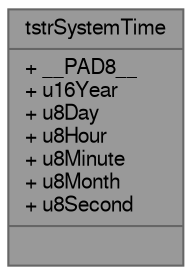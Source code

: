 digraph "tstrSystemTime"
{
 // LATEX_PDF_SIZE
  bgcolor="transparent";
  edge [fontname=FreeSans,fontsize=10,labelfontname=FreeSans,labelfontsize=10];
  node [fontname=FreeSans,fontsize=10,shape=box,height=0.2,width=0.4];
  Node1 [shape=record,label="{tstrSystemTime\n|+ __PAD8__\l+ u16Year\l+ u8Day\l+ u8Hour\l+ u8Minute\l+ u8Month\l+ u8Second\l|}",height=0.2,width=0.4,color="gray40", fillcolor="grey60", style="filled", fontcolor="black",tooltip="Used for time storage."];
}
